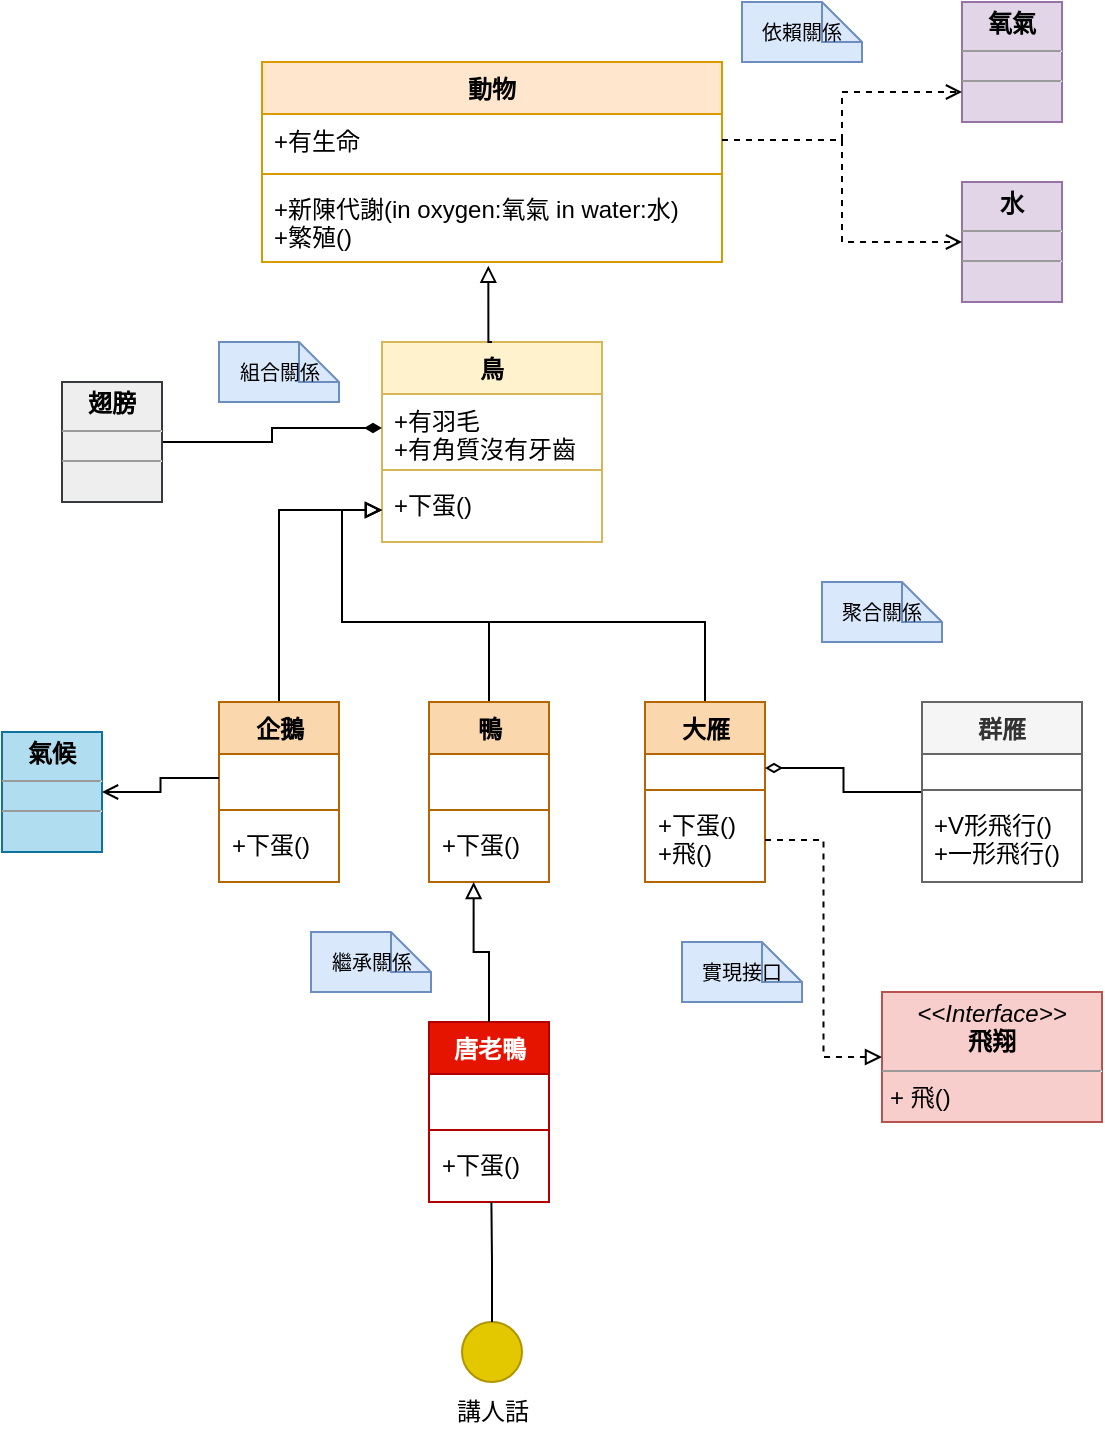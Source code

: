 <mxfile version="22.0.8" type="github">
  <diagram id="C5RBs43oDa-KdzZeNtuy" name="Page-1">
    <mxGraphModel dx="609" dy="540" grid="1" gridSize="10" guides="1" tooltips="1" connect="1" arrows="1" fold="1" page="1" pageScale="1" pageWidth="827" pageHeight="1169" math="0" shadow="0">
      <root>
        <mxCell id="WIyWlLk6GJQsqaUBKTNV-0" />
        <mxCell id="WIyWlLk6GJQsqaUBKTNV-1" parent="WIyWlLk6GJQsqaUBKTNV-0" />
        <mxCell id="zSXpbmIW0-FB87-l4KC--7" value="動物" style="swimlane;fontStyle=1;align=center;verticalAlign=top;childLayout=stackLayout;horizontal=1;startSize=26;horizontalStack=0;resizeParent=1;resizeParentMax=0;resizeLast=0;collapsible=1;marginBottom=0;whiteSpace=wrap;html=1;fillColor=#ffe6cc;strokeColor=#d79b00;" vertex="1" parent="WIyWlLk6GJQsqaUBKTNV-1">
          <mxGeometry x="220" y="50" width="230" height="100" as="geometry" />
        </mxCell>
        <mxCell id="zSXpbmIW0-FB87-l4KC--8" value="+有生命" style="text;strokeColor=none;fillColor=none;align=left;verticalAlign=top;spacingLeft=4;spacingRight=4;overflow=hidden;rotatable=0;points=[[0,0.5],[1,0.5]];portConstraint=eastwest;whiteSpace=wrap;html=1;" vertex="1" parent="zSXpbmIW0-FB87-l4KC--7">
          <mxGeometry y="26" width="230" height="26" as="geometry" />
        </mxCell>
        <mxCell id="zSXpbmIW0-FB87-l4KC--9" value="" style="line;strokeWidth=1;fillColor=none;align=left;verticalAlign=middle;spacingTop=-1;spacingLeft=3;spacingRight=3;rotatable=0;labelPosition=right;points=[];portConstraint=eastwest;strokeColor=inherit;" vertex="1" parent="zSXpbmIW0-FB87-l4KC--7">
          <mxGeometry y="52" width="230" height="8" as="geometry" />
        </mxCell>
        <mxCell id="zSXpbmIW0-FB87-l4KC--10" value="+新陳代謝(in&amp;nbsp;oxygen:氧氣 in water:水)&lt;br&gt;+繁殖()" style="text;strokeColor=none;fillColor=none;align=left;verticalAlign=top;spacingLeft=4;spacingRight=4;overflow=hidden;rotatable=0;points=[[0,0.5],[1,0.5]];portConstraint=eastwest;whiteSpace=wrap;html=1;" vertex="1" parent="zSXpbmIW0-FB87-l4KC--7">
          <mxGeometry y="60" width="230" height="40" as="geometry" />
        </mxCell>
        <mxCell id="zSXpbmIW0-FB87-l4KC--17" value="&lt;p style=&quot;margin:0px;margin-top:4px;text-align:center;&quot;&gt;&lt;b&gt;氧氣&lt;/b&gt;&lt;/p&gt;&lt;hr size=&quot;1&quot;&gt;&lt;div style=&quot;height:2px;&quot;&gt;&lt;/div&gt;&lt;hr size=&quot;1&quot;&gt;&lt;div style=&quot;height:2px;&quot;&gt;&lt;/div&gt;" style="verticalAlign=top;align=left;overflow=fill;fontSize=12;fontFamily=Helvetica;html=1;whiteSpace=wrap;fillColor=#e1d5e7;strokeColor=#9673a6;" vertex="1" parent="WIyWlLk6GJQsqaUBKTNV-1">
          <mxGeometry x="570" y="20" width="50" height="60" as="geometry" />
        </mxCell>
        <mxCell id="zSXpbmIW0-FB87-l4KC--18" value="&lt;p style=&quot;margin:0px;margin-top:4px;text-align:center;&quot;&gt;&lt;b&gt;水&lt;/b&gt;&lt;/p&gt;&lt;hr size=&quot;1&quot;&gt;&lt;div style=&quot;height:2px;&quot;&gt;&lt;/div&gt;&lt;hr size=&quot;1&quot;&gt;&lt;div style=&quot;height:2px;&quot;&gt;&lt;/div&gt;" style="verticalAlign=top;align=left;overflow=fill;fontSize=12;fontFamily=Helvetica;html=1;whiteSpace=wrap;fillColor=#e1d5e7;strokeColor=#9673a6;" vertex="1" parent="WIyWlLk6GJQsqaUBKTNV-1">
          <mxGeometry x="570" y="110" width="50" height="60" as="geometry" />
        </mxCell>
        <mxCell id="zSXpbmIW0-FB87-l4KC--21" style="edgeStyle=orthogonalEdgeStyle;rounded=0;orthogonalLoop=1;jettySize=auto;html=1;exitX=1;exitY=0.5;exitDx=0;exitDy=0;entryX=0;entryY=0.75;entryDx=0;entryDy=0;dashed=1;endArrow=open;endFill=0;" edge="1" parent="WIyWlLk6GJQsqaUBKTNV-1" source="zSXpbmIW0-FB87-l4KC--8" target="zSXpbmIW0-FB87-l4KC--17">
          <mxGeometry relative="1" as="geometry" />
        </mxCell>
        <mxCell id="zSXpbmIW0-FB87-l4KC--22" style="edgeStyle=orthogonalEdgeStyle;rounded=0;orthogonalLoop=1;jettySize=auto;html=1;exitX=1;exitY=0.5;exitDx=0;exitDy=0;entryX=0;entryY=0.5;entryDx=0;entryDy=0;dashed=1;endArrow=open;endFill=0;" edge="1" parent="WIyWlLk6GJQsqaUBKTNV-1" source="zSXpbmIW0-FB87-l4KC--8" target="zSXpbmIW0-FB87-l4KC--18">
          <mxGeometry relative="1" as="geometry" />
        </mxCell>
        <mxCell id="zSXpbmIW0-FB87-l4KC--23" value="鳥" style="swimlane;fontStyle=1;align=center;verticalAlign=top;childLayout=stackLayout;horizontal=1;startSize=26;horizontalStack=0;resizeParent=1;resizeParentMax=0;resizeLast=0;collapsible=1;marginBottom=0;whiteSpace=wrap;html=1;fillColor=#fff2cc;strokeColor=#d6b656;" vertex="1" parent="WIyWlLk6GJQsqaUBKTNV-1">
          <mxGeometry x="280" y="190" width="110" height="100" as="geometry" />
        </mxCell>
        <mxCell id="zSXpbmIW0-FB87-l4KC--24" value="+有羽毛&lt;br&gt;+有角質沒有牙齒" style="text;strokeColor=none;fillColor=none;align=left;verticalAlign=top;spacingLeft=4;spacingRight=4;overflow=hidden;rotatable=0;points=[[0,0.5],[1,0.5]];portConstraint=eastwest;whiteSpace=wrap;html=1;" vertex="1" parent="zSXpbmIW0-FB87-l4KC--23">
          <mxGeometry y="26" width="110" height="34" as="geometry" />
        </mxCell>
        <mxCell id="zSXpbmIW0-FB87-l4KC--25" value="" style="line;strokeWidth=1;fillColor=none;align=left;verticalAlign=middle;spacingTop=-1;spacingLeft=3;spacingRight=3;rotatable=0;labelPosition=right;points=[];portConstraint=eastwest;strokeColor=inherit;" vertex="1" parent="zSXpbmIW0-FB87-l4KC--23">
          <mxGeometry y="60" width="110" height="8" as="geometry" />
        </mxCell>
        <mxCell id="zSXpbmIW0-FB87-l4KC--26" value="+下蛋()" style="text;strokeColor=none;fillColor=none;align=left;verticalAlign=top;spacingLeft=4;spacingRight=4;overflow=hidden;rotatable=0;points=[[0,0.5],[1,0.5]];portConstraint=eastwest;whiteSpace=wrap;html=1;" vertex="1" parent="zSXpbmIW0-FB87-l4KC--23">
          <mxGeometry y="68" width="110" height="32" as="geometry" />
        </mxCell>
        <mxCell id="zSXpbmIW0-FB87-l4KC--28" style="edgeStyle=orthogonalEdgeStyle;rounded=0;orthogonalLoop=1;jettySize=auto;html=1;exitX=0.5;exitY=0;exitDx=0;exitDy=0;entryX=0.492;entryY=1.046;entryDx=0;entryDy=0;entryPerimeter=0;endArrow=block;endFill=0;" edge="1" parent="WIyWlLk6GJQsqaUBKTNV-1" source="zSXpbmIW0-FB87-l4KC--23" target="zSXpbmIW0-FB87-l4KC--10">
          <mxGeometry relative="1" as="geometry" />
        </mxCell>
        <mxCell id="zSXpbmIW0-FB87-l4KC--30" style="edgeStyle=orthogonalEdgeStyle;rounded=0;orthogonalLoop=1;jettySize=auto;html=1;exitX=1;exitY=0.5;exitDx=0;exitDy=0;entryX=0;entryY=0.5;entryDx=0;entryDy=0;endArrow=diamondThin;endFill=1;" edge="1" parent="WIyWlLk6GJQsqaUBKTNV-1" source="zSXpbmIW0-FB87-l4KC--29" target="zSXpbmIW0-FB87-l4KC--24">
          <mxGeometry relative="1" as="geometry" />
        </mxCell>
        <mxCell id="zSXpbmIW0-FB87-l4KC--29" value="&lt;p style=&quot;margin:0px;margin-top:4px;text-align:center;&quot;&gt;&lt;b&gt;翅膀&lt;/b&gt;&lt;/p&gt;&lt;hr size=&quot;1&quot;&gt;&lt;div style=&quot;height:2px;&quot;&gt;&lt;/div&gt;&lt;hr size=&quot;1&quot;&gt;&lt;div style=&quot;height:2px;&quot;&gt;&lt;/div&gt;" style="verticalAlign=top;align=left;overflow=fill;fontSize=12;fontFamily=Helvetica;html=1;whiteSpace=wrap;fillColor=#eeeeee;strokeColor=#36393d;" vertex="1" parent="WIyWlLk6GJQsqaUBKTNV-1">
          <mxGeometry x="120" y="210" width="50" height="60" as="geometry" />
        </mxCell>
        <mxCell id="zSXpbmIW0-FB87-l4KC--56" style="edgeStyle=orthogonalEdgeStyle;rounded=0;orthogonalLoop=1;jettySize=auto;html=1;exitX=0.5;exitY=0;exitDx=0;exitDy=0;entryX=0;entryY=0.5;entryDx=0;entryDy=0;endArrow=block;endFill=0;" edge="1" parent="WIyWlLk6GJQsqaUBKTNV-1" source="zSXpbmIW0-FB87-l4KC--37" target="zSXpbmIW0-FB87-l4KC--26">
          <mxGeometry relative="1" as="geometry" />
        </mxCell>
        <mxCell id="zSXpbmIW0-FB87-l4KC--37" value="鴨" style="swimlane;fontStyle=1;align=center;verticalAlign=top;childLayout=stackLayout;horizontal=1;startSize=26;horizontalStack=0;resizeParent=1;resizeParentMax=0;resizeLast=0;collapsible=1;marginBottom=0;whiteSpace=wrap;html=1;fillColor=#fad7ac;strokeColor=#b46504;" vertex="1" parent="WIyWlLk6GJQsqaUBKTNV-1">
          <mxGeometry x="303.5" y="370" width="60" height="90" as="geometry" />
        </mxCell>
        <mxCell id="zSXpbmIW0-FB87-l4KC--38" value="&amp;nbsp;" style="text;strokeColor=none;fillColor=none;align=left;verticalAlign=top;spacingLeft=4;spacingRight=4;overflow=hidden;rotatable=0;points=[[0,0.5],[1,0.5]];portConstraint=eastwest;whiteSpace=wrap;html=1;" vertex="1" parent="zSXpbmIW0-FB87-l4KC--37">
          <mxGeometry y="26" width="60" height="24" as="geometry" />
        </mxCell>
        <mxCell id="zSXpbmIW0-FB87-l4KC--39" value="" style="line;strokeWidth=1;fillColor=none;align=left;verticalAlign=middle;spacingTop=-1;spacingLeft=3;spacingRight=3;rotatable=0;labelPosition=right;points=[];portConstraint=eastwest;strokeColor=inherit;" vertex="1" parent="zSXpbmIW0-FB87-l4KC--37">
          <mxGeometry y="50" width="60" height="8" as="geometry" />
        </mxCell>
        <mxCell id="zSXpbmIW0-FB87-l4KC--40" value="+下蛋()" style="text;strokeColor=none;fillColor=none;align=left;verticalAlign=top;spacingLeft=4;spacingRight=4;overflow=hidden;rotatable=0;points=[[0,0.5],[1,0.5]];portConstraint=eastwest;whiteSpace=wrap;html=1;" vertex="1" parent="zSXpbmIW0-FB87-l4KC--37">
          <mxGeometry y="58" width="60" height="32" as="geometry" />
        </mxCell>
        <mxCell id="zSXpbmIW0-FB87-l4KC--57" style="edgeStyle=orthogonalEdgeStyle;rounded=0;orthogonalLoop=1;jettySize=auto;html=1;exitX=0.5;exitY=0;exitDx=0;exitDy=0;entryX=0;entryY=0.5;entryDx=0;entryDy=0;endArrow=block;endFill=0;" edge="1" parent="WIyWlLk6GJQsqaUBKTNV-1" source="zSXpbmIW0-FB87-l4KC--41" target="zSXpbmIW0-FB87-l4KC--26">
          <mxGeometry relative="1" as="geometry" />
        </mxCell>
        <mxCell id="zSXpbmIW0-FB87-l4KC--41" value="企鵝" style="swimlane;fontStyle=1;align=center;verticalAlign=top;childLayout=stackLayout;horizontal=1;startSize=26;horizontalStack=0;resizeParent=1;resizeParentMax=0;resizeLast=0;collapsible=1;marginBottom=0;whiteSpace=wrap;html=1;fillColor=#fad7ac;strokeColor=#b46504;" vertex="1" parent="WIyWlLk6GJQsqaUBKTNV-1">
          <mxGeometry x="198.5" y="370" width="60" height="90" as="geometry" />
        </mxCell>
        <mxCell id="zSXpbmIW0-FB87-l4KC--42" value="&amp;nbsp;" style="text;strokeColor=none;fillColor=none;align=left;verticalAlign=top;spacingLeft=4;spacingRight=4;overflow=hidden;rotatable=0;points=[[0,0.5],[1,0.5]];portConstraint=eastwest;whiteSpace=wrap;html=1;" vertex="1" parent="zSXpbmIW0-FB87-l4KC--41">
          <mxGeometry y="26" width="60" height="24" as="geometry" />
        </mxCell>
        <mxCell id="zSXpbmIW0-FB87-l4KC--43" value="" style="line;strokeWidth=1;fillColor=none;align=left;verticalAlign=middle;spacingTop=-1;spacingLeft=3;spacingRight=3;rotatable=0;labelPosition=right;points=[];portConstraint=eastwest;strokeColor=inherit;" vertex="1" parent="zSXpbmIW0-FB87-l4KC--41">
          <mxGeometry y="50" width="60" height="8" as="geometry" />
        </mxCell>
        <mxCell id="zSXpbmIW0-FB87-l4KC--44" value="+下蛋()" style="text;strokeColor=none;fillColor=none;align=left;verticalAlign=top;spacingLeft=4;spacingRight=4;overflow=hidden;rotatable=0;points=[[0,0.5],[1,0.5]];portConstraint=eastwest;whiteSpace=wrap;html=1;" vertex="1" parent="zSXpbmIW0-FB87-l4KC--41">
          <mxGeometry y="58" width="60" height="32" as="geometry" />
        </mxCell>
        <mxCell id="zSXpbmIW0-FB87-l4KC--58" style="edgeStyle=orthogonalEdgeStyle;rounded=0;orthogonalLoop=1;jettySize=auto;html=1;exitX=0.5;exitY=0;exitDx=0;exitDy=0;entryX=0;entryY=0.5;entryDx=0;entryDy=0;endArrow=block;endFill=0;" edge="1" parent="WIyWlLk6GJQsqaUBKTNV-1" source="zSXpbmIW0-FB87-l4KC--45" target="zSXpbmIW0-FB87-l4KC--26">
          <mxGeometry relative="1" as="geometry" />
        </mxCell>
        <mxCell id="zSXpbmIW0-FB87-l4KC--45" value="大雁" style="swimlane;fontStyle=1;align=center;verticalAlign=top;childLayout=stackLayout;horizontal=1;startSize=26;horizontalStack=0;resizeParent=1;resizeParentMax=0;resizeLast=0;collapsible=1;marginBottom=0;whiteSpace=wrap;html=1;fillColor=#fad7ac;strokeColor=#b46504;" vertex="1" parent="WIyWlLk6GJQsqaUBKTNV-1">
          <mxGeometry x="411.5" y="370" width="60" height="90" as="geometry" />
        </mxCell>
        <mxCell id="zSXpbmIW0-FB87-l4KC--46" value="&amp;nbsp;" style="text;strokeColor=none;fillColor=none;align=left;verticalAlign=top;spacingLeft=4;spacingRight=4;overflow=hidden;rotatable=0;points=[[0,0.5],[1,0.5]];portConstraint=eastwest;whiteSpace=wrap;html=1;" vertex="1" parent="zSXpbmIW0-FB87-l4KC--45">
          <mxGeometry y="26" width="60" height="14" as="geometry" />
        </mxCell>
        <mxCell id="zSXpbmIW0-FB87-l4KC--47" value="" style="line;strokeWidth=1;fillColor=none;align=left;verticalAlign=middle;spacingTop=-1;spacingLeft=3;spacingRight=3;rotatable=0;labelPosition=right;points=[];portConstraint=eastwest;strokeColor=inherit;" vertex="1" parent="zSXpbmIW0-FB87-l4KC--45">
          <mxGeometry y="40" width="60" height="8" as="geometry" />
        </mxCell>
        <mxCell id="zSXpbmIW0-FB87-l4KC--48" value="+下蛋()&lt;br&gt;+飛()&lt;br&gt;" style="text;strokeColor=none;fillColor=none;align=left;verticalAlign=top;spacingLeft=4;spacingRight=4;overflow=hidden;rotatable=0;points=[[0,0.5],[1,0.5]];portConstraint=eastwest;whiteSpace=wrap;html=1;" vertex="1" parent="zSXpbmIW0-FB87-l4KC--45">
          <mxGeometry y="48" width="60" height="42" as="geometry" />
        </mxCell>
        <mxCell id="zSXpbmIW0-FB87-l4KC--59" value="&lt;p style=&quot;margin:0px;margin-top:4px;text-align:center;&quot;&gt;&lt;b&gt;氣候&lt;/b&gt;&lt;/p&gt;&lt;hr size=&quot;1&quot;&gt;&lt;div style=&quot;height:2px;&quot;&gt;&lt;/div&gt;&lt;hr size=&quot;1&quot;&gt;&lt;div style=&quot;height:2px;&quot;&gt;&lt;/div&gt;" style="verticalAlign=top;align=left;overflow=fill;fontSize=12;fontFamily=Helvetica;html=1;whiteSpace=wrap;fillColor=#b1ddf0;strokeColor=#10739e;" vertex="1" parent="WIyWlLk6GJQsqaUBKTNV-1">
          <mxGeometry x="90" y="385" width="50" height="60" as="geometry" />
        </mxCell>
        <mxCell id="zSXpbmIW0-FB87-l4KC--60" style="edgeStyle=orthogonalEdgeStyle;rounded=0;orthogonalLoop=1;jettySize=auto;html=1;exitX=0;exitY=0.5;exitDx=0;exitDy=0;entryX=1;entryY=0.5;entryDx=0;entryDy=0;endArrow=open;endFill=0;" edge="1" parent="WIyWlLk6GJQsqaUBKTNV-1" source="zSXpbmIW0-FB87-l4KC--42" target="zSXpbmIW0-FB87-l4KC--59">
          <mxGeometry relative="1" as="geometry" />
        </mxCell>
        <mxCell id="zSXpbmIW0-FB87-l4KC--65" style="edgeStyle=orthogonalEdgeStyle;rounded=0;orthogonalLoop=1;jettySize=auto;html=1;exitX=0;exitY=0.5;exitDx=0;exitDy=0;entryX=1;entryY=0.5;entryDx=0;entryDy=0;endArrow=diamondThin;endFill=0;" edge="1" parent="WIyWlLk6GJQsqaUBKTNV-1" source="zSXpbmIW0-FB87-l4KC--61" target="zSXpbmIW0-FB87-l4KC--46">
          <mxGeometry relative="1" as="geometry" />
        </mxCell>
        <mxCell id="zSXpbmIW0-FB87-l4KC--61" value="群雁" style="swimlane;fontStyle=1;align=center;verticalAlign=top;childLayout=stackLayout;horizontal=1;startSize=26;horizontalStack=0;resizeParent=1;resizeParentMax=0;resizeLast=0;collapsible=1;marginBottom=0;whiteSpace=wrap;html=1;fillColor=#f5f5f5;fontColor=#333333;strokeColor=#666666;" vertex="1" parent="WIyWlLk6GJQsqaUBKTNV-1">
          <mxGeometry x="550" y="370" width="80" height="90" as="geometry" />
        </mxCell>
        <mxCell id="zSXpbmIW0-FB87-l4KC--62" value="&amp;nbsp;" style="text;strokeColor=none;fillColor=none;align=left;verticalAlign=top;spacingLeft=4;spacingRight=4;overflow=hidden;rotatable=0;points=[[0,0.5],[1,0.5]];portConstraint=eastwest;whiteSpace=wrap;html=1;" vertex="1" parent="zSXpbmIW0-FB87-l4KC--61">
          <mxGeometry y="26" width="80" height="14" as="geometry" />
        </mxCell>
        <mxCell id="zSXpbmIW0-FB87-l4KC--63" value="" style="line;strokeWidth=1;fillColor=none;align=left;verticalAlign=middle;spacingTop=-1;spacingLeft=3;spacingRight=3;rotatable=0;labelPosition=right;points=[];portConstraint=eastwest;strokeColor=inherit;" vertex="1" parent="zSXpbmIW0-FB87-l4KC--61">
          <mxGeometry y="40" width="80" height="8" as="geometry" />
        </mxCell>
        <mxCell id="zSXpbmIW0-FB87-l4KC--64" value="+V形飛行()&lt;br&gt;+一形飛行()" style="text;strokeColor=none;fillColor=none;align=left;verticalAlign=top;spacingLeft=4;spacingRight=4;overflow=hidden;rotatable=0;points=[[0,0.5],[1,0.5]];portConstraint=eastwest;whiteSpace=wrap;html=1;" vertex="1" parent="zSXpbmIW0-FB87-l4KC--61">
          <mxGeometry y="48" width="80" height="42" as="geometry" />
        </mxCell>
        <mxCell id="zSXpbmIW0-FB87-l4KC--66" value="&lt;p style=&quot;margin:0px;margin-top:4px;text-align:center;&quot;&gt;&lt;i&gt;&amp;lt;&amp;lt;Interface&amp;gt;&amp;gt;&lt;/i&gt;&lt;br&gt;&lt;b&gt;飛翔&lt;/b&gt;&lt;/p&gt;&lt;hr size=&quot;1&quot;&gt;&lt;p style=&quot;margin:0px;margin-left:4px;&quot;&gt;+ 飛()&lt;br&gt;&lt;/p&gt;&lt;p style=&quot;margin:0px;margin-left:4px;&quot;&gt;&lt;br&gt;&lt;/p&gt;" style="verticalAlign=top;align=left;overflow=fill;fontSize=12;fontFamily=Helvetica;html=1;whiteSpace=wrap;fillColor=#f8cecc;strokeColor=#b85450;" vertex="1" parent="WIyWlLk6GJQsqaUBKTNV-1">
          <mxGeometry x="530" y="515" width="110" height="65" as="geometry" />
        </mxCell>
        <mxCell id="zSXpbmIW0-FB87-l4KC--69" style="edgeStyle=orthogonalEdgeStyle;rounded=0;orthogonalLoop=1;jettySize=auto;html=1;exitX=1;exitY=0.5;exitDx=0;exitDy=0;entryX=0;entryY=0.5;entryDx=0;entryDy=0;dashed=1;endArrow=block;endFill=0;" edge="1" parent="WIyWlLk6GJQsqaUBKTNV-1" source="zSXpbmIW0-FB87-l4KC--48" target="zSXpbmIW0-FB87-l4KC--66">
          <mxGeometry relative="1" as="geometry" />
        </mxCell>
        <mxCell id="zSXpbmIW0-FB87-l4KC--75" value="唐老鴨" style="swimlane;fontStyle=1;align=center;verticalAlign=top;childLayout=stackLayout;horizontal=1;startSize=26;horizontalStack=0;resizeParent=1;resizeParentMax=0;resizeLast=0;collapsible=1;marginBottom=0;whiteSpace=wrap;html=1;fillColor=#e51400;fontColor=#ffffff;strokeColor=#B20000;" vertex="1" parent="WIyWlLk6GJQsqaUBKTNV-1">
          <mxGeometry x="303.5" y="530" width="60" height="90" as="geometry" />
        </mxCell>
        <mxCell id="zSXpbmIW0-FB87-l4KC--76" value="&amp;nbsp;" style="text;strokeColor=none;fillColor=none;align=left;verticalAlign=top;spacingLeft=4;spacingRight=4;overflow=hidden;rotatable=0;points=[[0,0.5],[1,0.5]];portConstraint=eastwest;whiteSpace=wrap;html=1;" vertex="1" parent="zSXpbmIW0-FB87-l4KC--75">
          <mxGeometry y="26" width="60" height="24" as="geometry" />
        </mxCell>
        <mxCell id="zSXpbmIW0-FB87-l4KC--77" value="" style="line;strokeWidth=1;fillColor=none;align=left;verticalAlign=middle;spacingTop=-1;spacingLeft=3;spacingRight=3;rotatable=0;labelPosition=right;points=[];portConstraint=eastwest;strokeColor=inherit;" vertex="1" parent="zSXpbmIW0-FB87-l4KC--75">
          <mxGeometry y="50" width="60" height="8" as="geometry" />
        </mxCell>
        <mxCell id="zSXpbmIW0-FB87-l4KC--78" value="+下蛋()" style="text;strokeColor=none;fillColor=none;align=left;verticalAlign=top;spacingLeft=4;spacingRight=4;overflow=hidden;rotatable=0;points=[[0,0.5],[1,0.5]];portConstraint=eastwest;whiteSpace=wrap;html=1;" vertex="1" parent="zSXpbmIW0-FB87-l4KC--75">
          <mxGeometry y="58" width="60" height="32" as="geometry" />
        </mxCell>
        <mxCell id="zSXpbmIW0-FB87-l4KC--79" style="edgeStyle=orthogonalEdgeStyle;rounded=0;orthogonalLoop=1;jettySize=auto;html=1;exitX=0.5;exitY=0;exitDx=0;exitDy=0;entryX=0.372;entryY=1;entryDx=0;entryDy=0;entryPerimeter=0;endArrow=block;endFill=0;" edge="1" parent="WIyWlLk6GJQsqaUBKTNV-1" source="zSXpbmIW0-FB87-l4KC--75" target="zSXpbmIW0-FB87-l4KC--40">
          <mxGeometry relative="1" as="geometry" />
        </mxCell>
        <mxCell id="zSXpbmIW0-FB87-l4KC--87" value="&lt;span style=&quot;font-size: 10px;&quot;&gt;聚合關係&lt;/span&gt;" style="shape=note;size=20;whiteSpace=wrap;html=1;fillColor=#dae8fc;strokeColor=#6c8ebf;" vertex="1" parent="WIyWlLk6GJQsqaUBKTNV-1">
          <mxGeometry x="500" y="310" width="60" height="30" as="geometry" />
        </mxCell>
        <mxCell id="zSXpbmIW0-FB87-l4KC--88" value="&lt;font style=&quot;font-size: 10px;&quot;&gt;繼承關係&lt;/font&gt;" style="shape=note;size=20;whiteSpace=wrap;html=1;fillColor=#dae8fc;strokeColor=#6c8ebf;" vertex="1" parent="WIyWlLk6GJQsqaUBKTNV-1">
          <mxGeometry x="244.5" y="485" width="60" height="30" as="geometry" />
        </mxCell>
        <mxCell id="zSXpbmIW0-FB87-l4KC--89" value="&lt;span style=&quot;font-size: 10px;&quot;&gt;實現接口&lt;/span&gt;" style="shape=note;size=20;whiteSpace=wrap;html=1;fillColor=#dae8fc;strokeColor=#6c8ebf;" vertex="1" parent="WIyWlLk6GJQsqaUBKTNV-1">
          <mxGeometry x="430" y="490" width="60" height="30" as="geometry" />
        </mxCell>
        <mxCell id="zSXpbmIW0-FB87-l4KC--90" value="&lt;span style=&quot;font-size: 10px;&quot;&gt;組合關係&lt;/span&gt;" style="shape=note;size=20;whiteSpace=wrap;html=1;fillColor=#dae8fc;strokeColor=#6c8ebf;" vertex="1" parent="WIyWlLk6GJQsqaUBKTNV-1">
          <mxGeometry x="198.5" y="190" width="60" height="30" as="geometry" />
        </mxCell>
        <mxCell id="zSXpbmIW0-FB87-l4KC--91" value="&lt;span style=&quot;font-size: 10px;&quot;&gt;依賴關係&lt;/span&gt;" style="shape=note;size=20;whiteSpace=wrap;html=1;fillColor=#dae8fc;strokeColor=#6c8ebf;" vertex="1" parent="WIyWlLk6GJQsqaUBKTNV-1">
          <mxGeometry x="460" y="20" width="60" height="30" as="geometry" />
        </mxCell>
        <mxCell id="zSXpbmIW0-FB87-l4KC--93" value="" style="ellipse;whiteSpace=wrap;html=1;aspect=fixed;fillColor=#e3c800;fontColor=#000000;strokeColor=#B09500;" vertex="1" parent="WIyWlLk6GJQsqaUBKTNV-1">
          <mxGeometry x="320" y="680" width="30" height="30" as="geometry" />
        </mxCell>
        <mxCell id="zSXpbmIW0-FB87-l4KC--94" style="edgeStyle=orthogonalEdgeStyle;rounded=0;orthogonalLoop=1;jettySize=auto;html=1;exitX=0.5;exitY=0;exitDx=0;exitDy=0;entryX=0.52;entryY=1;entryDx=0;entryDy=0;entryPerimeter=0;endArrow=none;endFill=0;" edge="1" parent="WIyWlLk6GJQsqaUBKTNV-1" source="zSXpbmIW0-FB87-l4KC--93" target="zSXpbmIW0-FB87-l4KC--78">
          <mxGeometry relative="1" as="geometry" />
        </mxCell>
        <mxCell id="zSXpbmIW0-FB87-l4KC--95" value="講人話" style="text;html=1;align=center;verticalAlign=middle;resizable=0;points=[];autosize=1;strokeColor=none;fillColor=none;" vertex="1" parent="WIyWlLk6GJQsqaUBKTNV-1">
          <mxGeometry x="305" y="710" width="60" height="30" as="geometry" />
        </mxCell>
      </root>
    </mxGraphModel>
  </diagram>
</mxfile>
